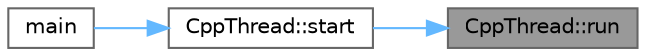 digraph "CppThread::run"
{
 // LATEX_PDF_SIZE
  bgcolor="transparent";
  edge [fontname=Helvetica,fontsize=10,labelfontname=Helvetica,labelfontsize=10];
  node [fontname=Helvetica,fontsize=10,shape=box,height=0.2,width=0.4];
  rankdir="RL";
  Node1 [label="CppThread::run",height=0.2,width=0.4,color="gray40", fillcolor="grey60", style="filled", fontcolor="black",tooltip=" "];
  Node1 -> Node2 [dir="back",color="steelblue1",style="solid"];
  Node2 [label="CppThread::start",height=0.2,width=0.4,color="grey40", fillcolor="white", style="filled",URL="$class_cpp_thread.html#a1be46d1be000f41a763289300623c609",tooltip=" "];
  Node2 -> Node3 [dir="back",color="steelblue1",style="solid"];
  Node3 [label="main",height=0.2,width=0.4,color="grey40", fillcolor="white", style="filled",URL="$src_2main_8cpp.html#ac0f2228420376f4db7e1274f2b41667c",tooltip=" "];
}
